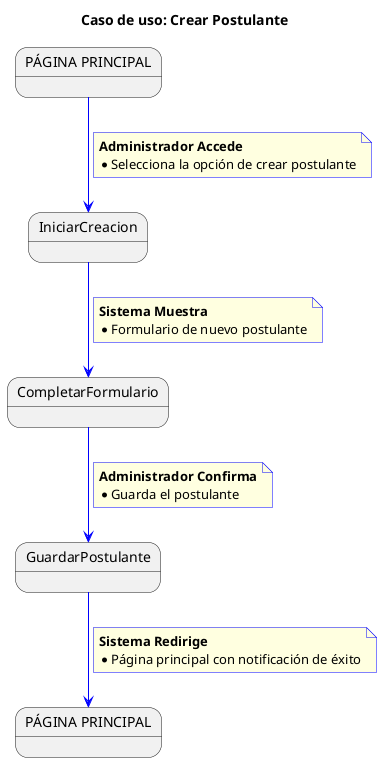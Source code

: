 @startuml
title Caso de uso: Crear Postulante

skinparam {
    NoteBackgroundColor #lightYellow
    ArrowColor #blue
    NoteBorderColor #blue
    linetype polyline
}

state startState as "PÁGINA PRINCIPAL"
state endState as "PÁGINA PRINCIPAL"

startState --> IniciarCreacion
note on link
    <b>Administrador Accede</b>
    * Selecciona la opción de crear postulante
end note

IniciarCreacion --> CompletarFormulario
note on link
    <b>Sistema Muestra</b>
    * Formulario de nuevo postulante
end note

CompletarFormulario --> GuardarPostulante
note on link
    <b>Administrador Confirma</b>
    * Guarda el postulante
end note

GuardarPostulante --> endState
note on link
    <b>Sistema Redirige</b>
    * Página principal con notificación de éxito
end note
@enduml
